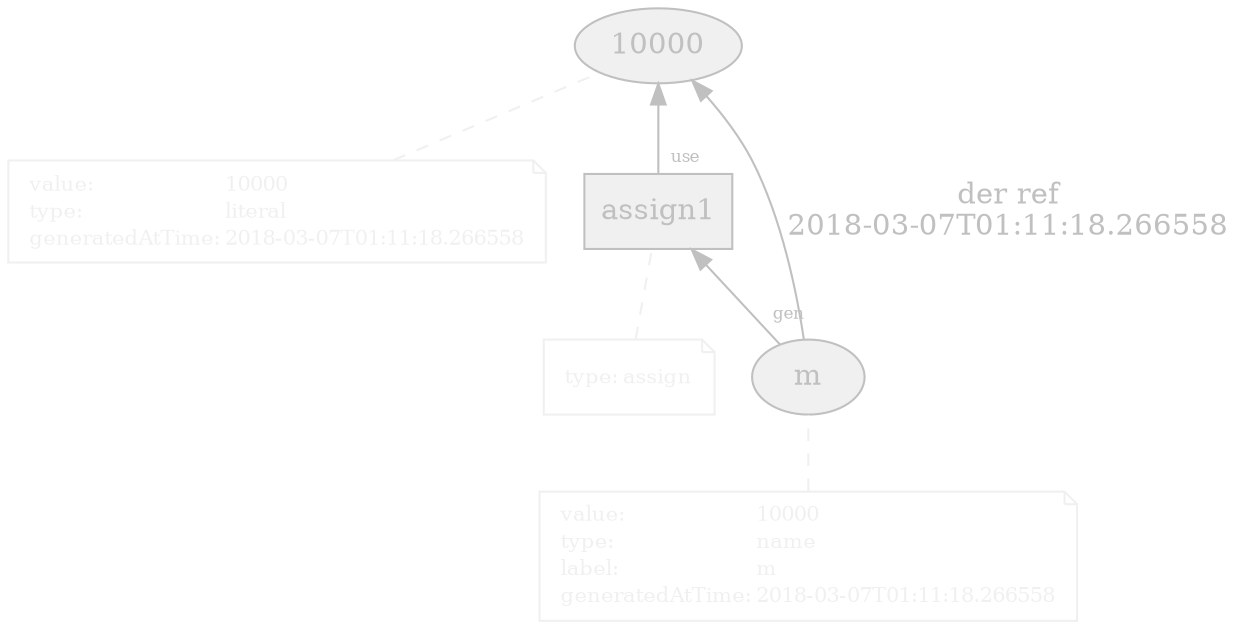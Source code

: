 digraph "PROV" { size="16,12"; rankdir="BT";
"http://example.org/10000" [fillcolor="#F0F0F0",color="gray",style="filled",label="10000",URL="http://example.org/10000",fontcolor="gray"]
"-attrs0" [color="#F0F0F0",shape="note",fontsize="10",fontcolor="black",label=<<TABLE cellpadding="0" border="0">
	<TR>
	    <TD align="left"><font color="#F0F0F0">value:</font></TD>
	    <TD align="left"><font color="#F0F0F0">10000</font></TD>
	</TR>
	<TR>
	    <TD align="left"><font color="#F0F0F0">type:</font></TD>
	    <TD align="left"><font color="#F0F0F0">literal</font></TD>
	</TR>
	<TR>
	    <TD align="left"><font color="#F0F0F0">generatedAtTime:</font></TD>
	    <TD align="left"><font color="#F0F0F0">2018-03-07T01:11:18.266558</font></TD>
	</TR>
</TABLE>>]
"-attrs0" -> "http://example.org/10000" [color="#F0F0F0",style="dashed",arrowhead="none"]
"http://example.org/m" [fillcolor="#F0F0F0",color="gray",style="filled",label="m",URL="http://example.org/m",fontcolor="gray"]
"-attrs1" [color="#F0F0F0",shape="note",fontsize="10",fontcolor="black",label=<<TABLE cellpadding="0" border="0">
	<TR>
	    <TD align="left"><font color="#F0F0F0">value:</font></TD>
	    <TD align="left"><font color="#F0F0F0">10000</font></TD>
	</TR>
	<TR>
	    <TD align="left"><font color="#F0F0F0">type:</font></TD>
	    <TD align="left"><font color="#F0F0F0">name</font></TD>
	</TR>
	<TR>
	    <TD align="left"><font color="#F0F0F0">label:</font></TD>
	    <TD align="left"><font color="#F0F0F0">m</font></TD>
	</TR>
	<TR>
	    <TD align="left"><font color="#F0F0F0">generatedAtTime:</font></TD>
	    <TD align="left"><font color="#F0F0F0">2018-03-07T01:11:18.266558</font></TD>
	</TR>
</TABLE>>]
"-attrs1" -> "http://example.org/m" [color="#F0F0F0",style="dashed",arrowhead="none"]
"http://example.org/assign1" [fillcolor="#F0F0F0",color="gray",shape="polygon",sides="4",style="filled",label="assign1",URL="http://example.org/assign1",fontcolor="gray"]
"-attrs2" [color="#F0F0F0",shape="note",fontsize="10",fontcolor="black",label=<<TABLE cellpadding="0" border="0">
	<TR>
	    <TD align="left"><font color="#F0F0F0">type:</font></TD>
	    <TD align="left"><font color="#F0F0F0">assign</font></TD>
	</TR>
</TABLE>>]
"-attrs2" -> "http://example.org/assign1" [color="#F0F0F0",style="dashed",arrowhead="none"]
"http://example.org/assign1" -> "http://example.org/10000" [labelfontsize="8",labeldistance="1.5",labelangle="60.0",rotation="20",taillabel="use",fontcolor="gray",color="gray"]
"http://example.org/m" -> "http://example.org/10000" [labelfontsize="8",labeldistance="1.5",color="gray",labelangle="60.0",rotation="20",label="der ref
2018-03-07T01:11:18.266558",fontcolor="gray"]
"http://example.org/m" -> "http://example.org/assign1" [labelfontsize="8",labeldistance="1.5",labelangle="60.0",rotation="20",taillabel="gen",fontcolor="gray",color="gray"]
}
